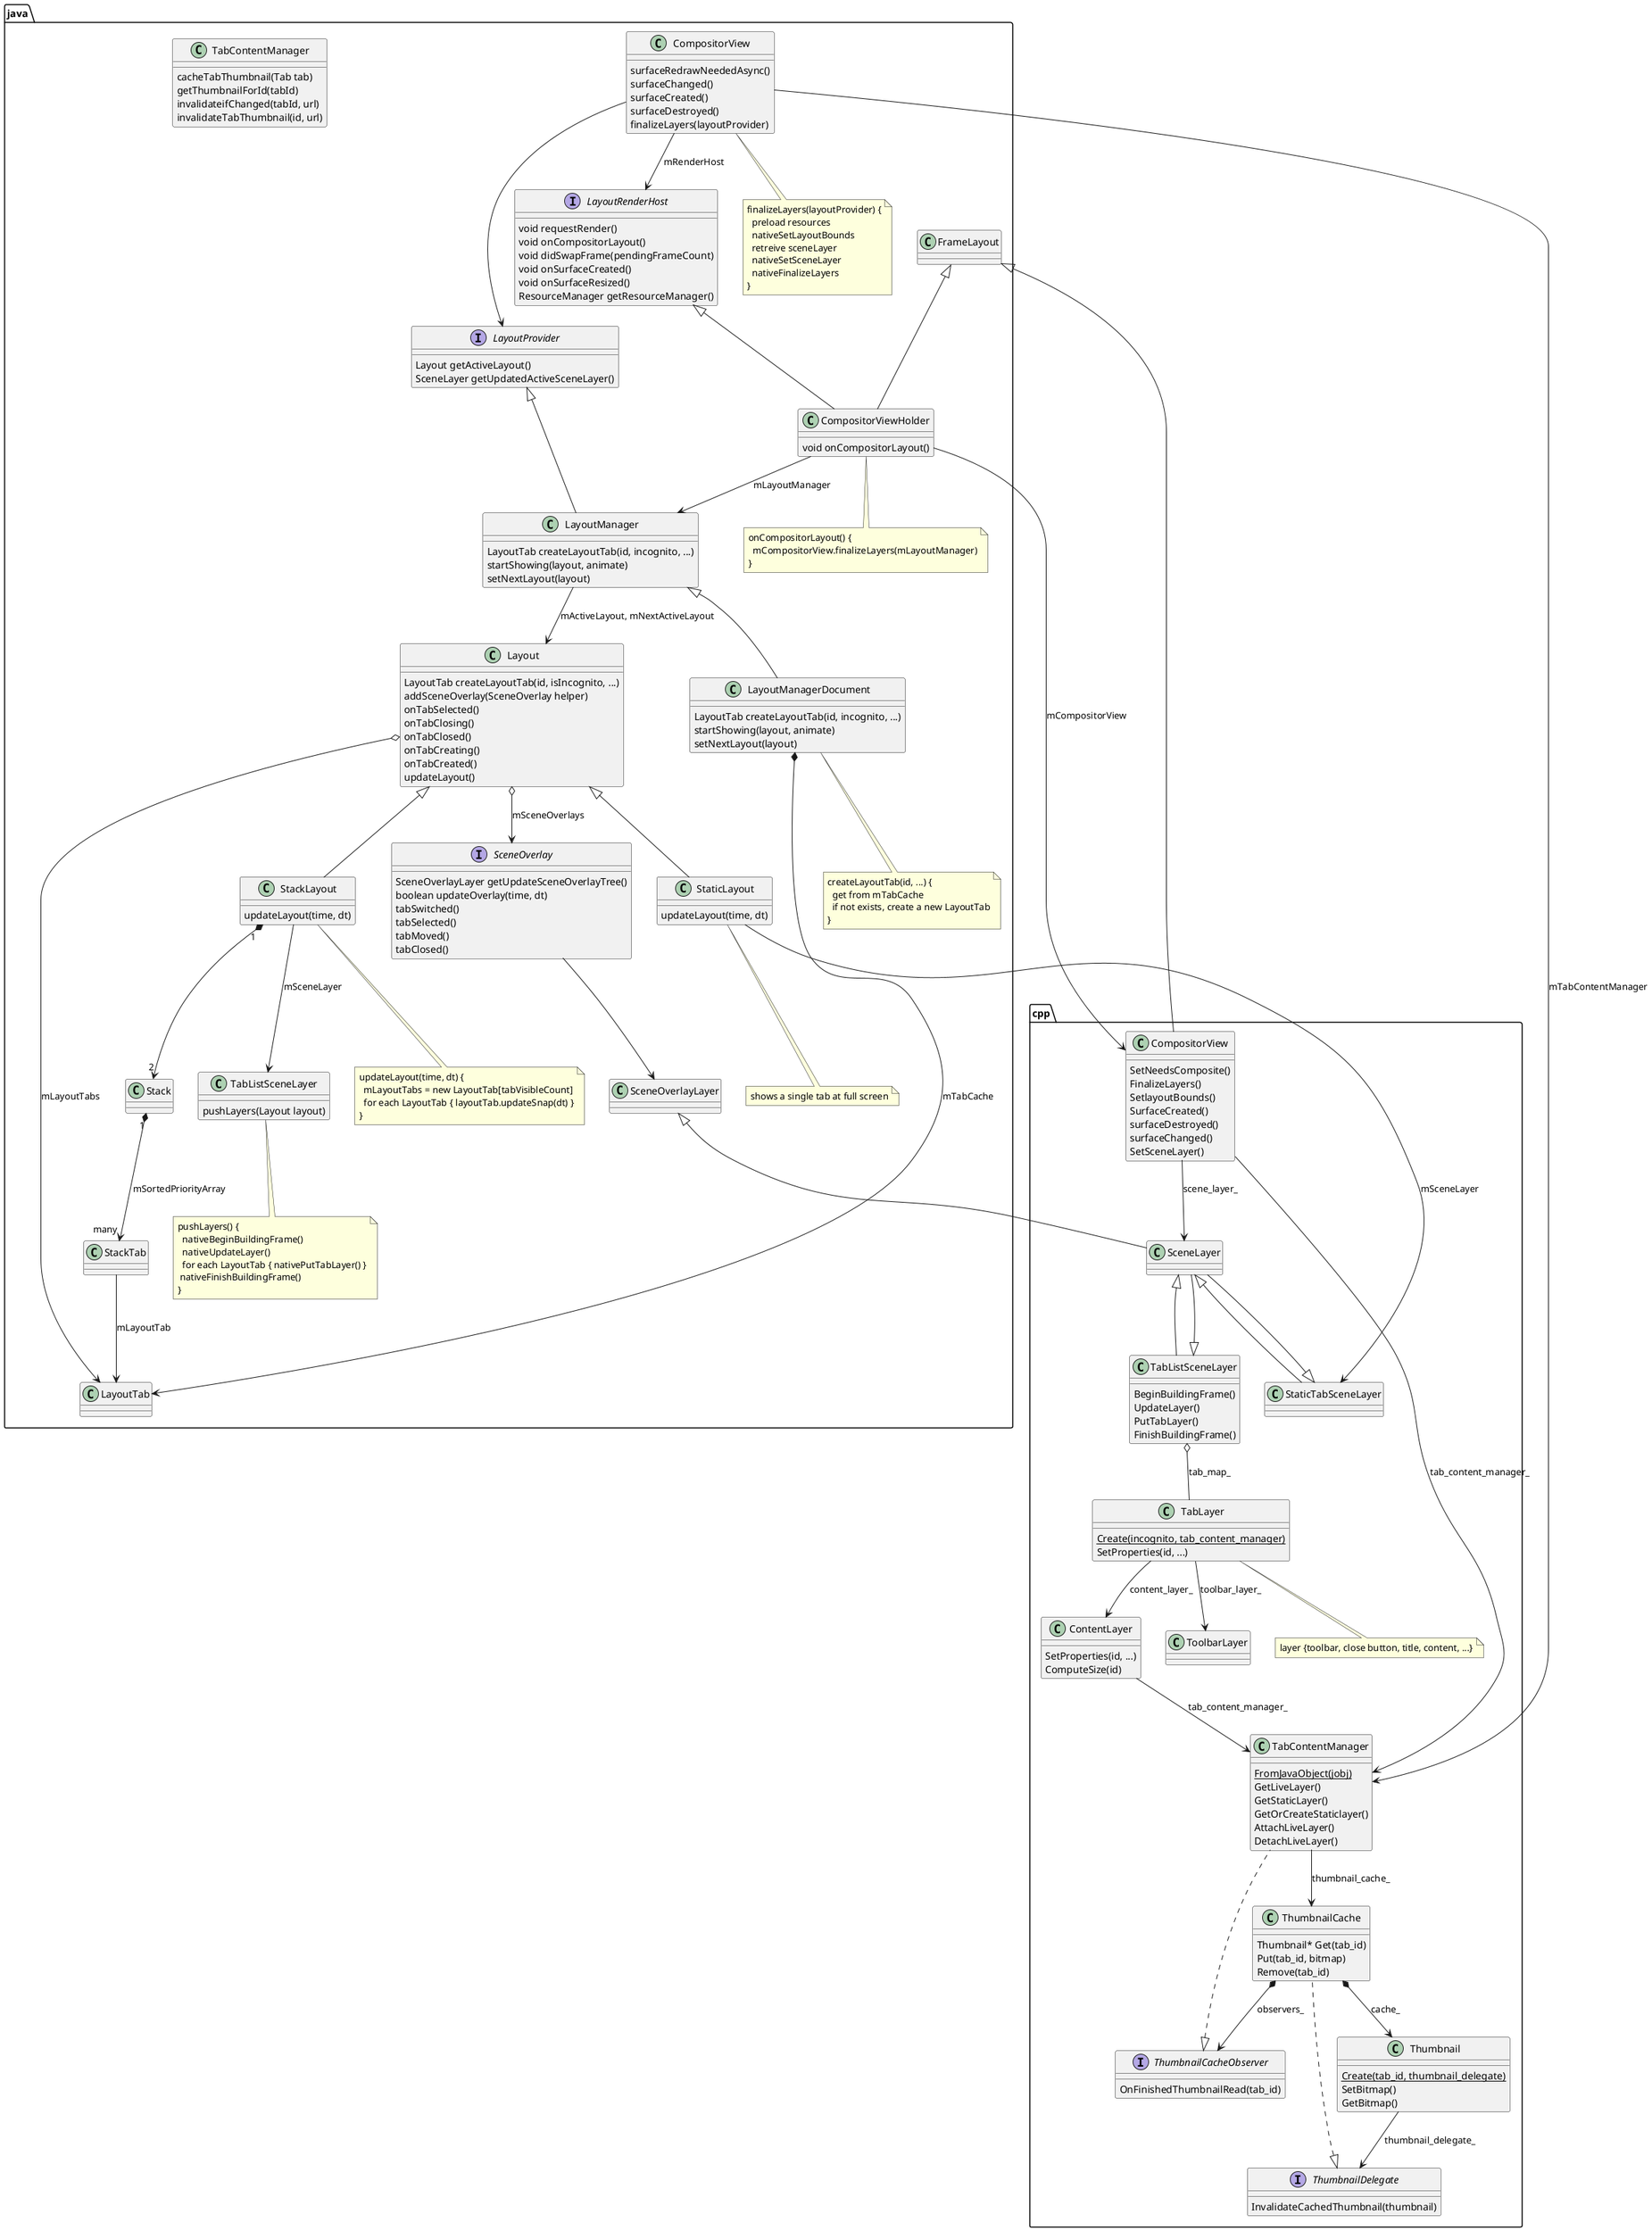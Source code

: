 <details>
<summary>Tab List related classes</summary>
class_diagram

@startuml

namespace cpp {

/'
interface content.Compositor {
  {static} Compositor* Create(CompositorClient* client)
}
content.Compositor --> content.CompositorClient

interface content.CompositorClient {
  UpdatelayerTreeHost()
  DidSwapFrame()
  DidSwapBuffers()
}

content.CompositorClient <|.. CompositorView
content.BrowserChildProcessObserver <|.. CompositorView
CompositorView *--> content.Compositor : compositor_
'/

class CompositorView {
  SetNeedsComposite()
  FinalizeLayers()
  SetlayoutBounds()
  SurfaceCreated()
  surfaceDestroyed()
  surfaceChanged()
  SetSceneLayer()
}
CompositorView --> TabContentManager : tab_content_manager_
CompositorView --> SceneLayer : scene_layer_

ThumbnailCacheObserver <|.. TabContentManager
class TabContentManager {
  {static} FromJavaObject(jobj)
  GetLiveLayer()
  GetStaticLayer()
  GetOrCreateStaticlayer()
  AttachLiveLayer()
  DetachLiveLayer()
}
TabContentManager --> ThumbnailCache : thumbnail_cache_

SceneLayer <|-- TabListSceneLayer
class TabListSceneLayer {
  BeginBuildingFrame()
  UpdateLayer()
  PutTabLayer()
  FinishBuildingFrame()
}
TabListSceneLayer o-- TabLayer : tab_map_

SceneLayer <|-- StaticTabSceneLayer

class TabLayer {
  {static} Create(incognito, tab_content_manager)
  SetProperties(id, ...)
}
note "layer {toolbar, close button, title, content, ...}" as note_TabLayer
TabLayer .. note_TabLayer
TabLayer --> ContentLayer : content_layer_
TabLayer --> ToolbarLayer : toolbar_layer_

class ContentLayer {
  SetProperties(id, ...)
  ComputeSize(id)
}
ContentLayer --> TabContentManager : tab_content_manager_

ThumbnailDelegate <|.. ThumbnailCache
class ThumbnailCache {
  Thumbnail* Get(tab_id)
  Put(tab_id, bitmap)
  Remove(tab_id)
}
ThumbnailCache *--> Thumbnail : cache_
ThumbnailCache *--> ThumbnailCacheObserver : observers_

class Thumbnail {
  {static} Create(tab_id, thumbnail_delegate)
  SetBitmap()
  GetBitmap()
}
Thumbnail --> ThumbnailDelegate : thumbnail_delegate_

/'
Layer <|.. TabLayer
Layer <|.. ContentLayer
Layer <|.. ToolbarLayer
interface Layer {
  cc.Layer layer()
}

TabLayer --> cc.Layer : layer_, title_
cc.UIResourceClient <|.. Thumbnail

interface cc.UIResourceClient {
  GetBitmap(uid, resource_lost)
}
'/

interface ThumbnailDelegate {
  InvalidateCachedThumbnail(thumbnail)
}

interface ThumbnailCacheObserver {
  OnFinishedThumbnailRead(tab_id)
}

} /' namespace cpp '/



namespace java {

FrameLayout <|-- CompositorViewHolder
LayoutRenderHost <|-- CompositorViewHolder
class CompositorViewHolder {
  void onCompositorLayout()
}
note "onCompositorLayout() {\n  mCompositorView.finalizeLayers(mLayoutManager)\n}" as note_CompositorViewHolder
CompositorViewHolder .. note_CompositorViewHolder
CompositorViewHolder --> CompositorView : mCompositorView
CompositorViewHolder --> LayoutManager : mLayoutManager

FrameLayout <|-- CompositorView
class CompositorView {
  surfaceRedrawNeededAsync()
  surfaceChanged()
  surfaceCreated()
  surfaceDestroyed()
  finalizeLayers(layoutProvider)
}
note "finalizeLayers(layoutProvider) {\n  preload resources\n  nativeSetLayoutBounds\n  retreive sceneLayer\n  nativeSetSceneLayer\n  nativeFinalizeLayers\n}" as note_CompositorView
CompositorView .. note_CompositorView
CompositorView --> LayoutRenderHost : mRenderHost
CompositorView --> TabContentManager : mTabContentManager
CompositorView --> LayoutProvider

interface LayoutRenderHost {
  void requestRender()
  void onCompositorLayout()
  void didSwapFrame(pendingFrameCount)
  void onSurfaceCreated()
  void onSurfaceResized()
  ResourceManager getResourceManager()
}

interface LayoutProvider {
  Layout getActiveLayout()
  SceneLayer getUpdatedActiveSceneLayer()
}

LayoutProvider <|-- LayoutManager
class LayoutManager {
  LayoutTab createLayoutTab(id, incognito, ...)
  startShowing(layout, animate)
  setNextLayout(layout)
}
LayoutManager --> Layout : mActiveLayout, mNextActiveLayout

LayoutManager <|-- LayoutManagerDocument
class LayoutManagerDocument {
  LayoutTab createLayoutTab(id, incognito, ...)
  startShowing(layout, animate)
  setNextLayout(layout)
}
note "createLayoutTab(id, ...) {\n  get from mTabCache\n  if not exists, create a new LayoutTab\n}" as note_LayoutManagerDocument
LayoutManagerDocument .. note_LayoutManagerDocument
LayoutManagerDocument *--> LayoutTab : mTabCache

class Layout {
  LayoutTab createLayoutTab(id, isIncognito, ...)
  addSceneOverlay(SceneOverlay helper)
  onTabSelected()
  onTabClosing()
  onTabClosed()
  onTabCreating()
  onTabCreated()
  updateLayout()
}
Layout o--> LayoutTab : mLayoutTabs
Layout o--> SceneOverlay : mSceneOverlays

interface SceneOverlay {
  SceneOverlayLayer getUpdateSceneOverlayTree()
  boolean updateOverlay(time, dt)
  tabSwitched()
  tabSelected()
  tabMoved()
  tabClosed()
}
SceneOverlay --> SceneOverlayLayer

/'
LayoutManagerDocument <|-- LayoutManagerChrome
LayoutManagerChrome <|-- LayoutManagerChromeTablet
LayoutManagerChrome <|-- LayoutManagerChromePhone
'/

TabListSceneLayer <|-- SceneLayer
StaticTabSceneLayer <|-- SceneLayer
SceneOverlayLayer <|-- SceneLayer

class TabListSceneLayer {
  pushLayers(Layout layout)
}
note "pushLayers() {\n  nativeBeginBuildingFrame()\n  nativeUpdateLayer()\n  for each LayoutTab { nativePutTabLayer() }\n nativeFinishBuildingFrame()\n}" as note_TabListSceneLayer
TabListSceneLayer .. note_TabListSceneLayer

class TabContentManager {
  cacheTabThumbnail(Tab tab)
  getThumbnailForId(tabId)
  invalidateifChanged(tabId, url)
  invalidateTabThumbnail(id, url)
}

Layout <|-- StaticLayout
class StaticLayout {
  updateLayout(time, dt)
}
note "shows a single tab at full screen" as note_StaticLayout
StaticLayout .. note_StaticLayout
StaticLayout --> StaticTabSceneLayer : mSceneLayer

Layout <|-- StackLayout
class StackLayout {
  updateLayout(time, dt)
}
note "updateLayout(time, dt) {\n  mLayoutTabs = new LayoutTab[tabVisibleCount]\n  for each LayoutTab { layoutTab.updateSnap(dt) }\n}" as note_StackLayout
StackLayout .. note_StackLayout
StackLayout "1" *--> "2" Stack
StackLayout --> TabListSceneLayer : mSceneLayer

class Stack
Stack "1" *--> "many" StackTab : mSortedPriorityArray

class StackTab
StackTab --> LayoutTab : mLayoutTab

} /' namespace java '/


/'
note "correspond to each other" as note_LayoutTab_TabLayer
java.LayoutTab .. note_LayoutTab_TabLayer
note_LayoutTab_TabLayer .. cpp.TabLayer

java.CompositorView .. cpp.CompositorView : [jni]
java.SceneLayer .. cpp.SceneLayer : [jni]
java.StaticTabSceneLayer .. cpp.StaticTabSceneLayer : [jni]
java.TabListSceneLayer .. cpp.TabListSceneLayer : [jni]
java.TabContentManager .. cpp.TabContentManager : [jni]
'/

@enduml



class_diagram
</details>
